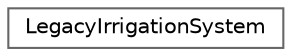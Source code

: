 digraph "Graphical Class Hierarchy"
{
 // INTERACTIVE_SVG=YES
 // LATEX_PDF_SIZE
  bgcolor="transparent";
  edge [fontname=Helvetica,fontsize=10,labelfontname=Helvetica,labelfontsize=10];
  node [fontname=Helvetica,fontsize=10,shape=box,height=0.2,width=0.4];
  rankdir="LR";
  Node0 [id="Node000000",label="LegacyIrrigationSystem",height=0.2,width=0.4,color="grey40", fillcolor="white", style="filled",URL="$class_legacy_irrigation_system.html",tooltip="Legacy irrigation system with incompatible interface (Adaptee)"];
}
